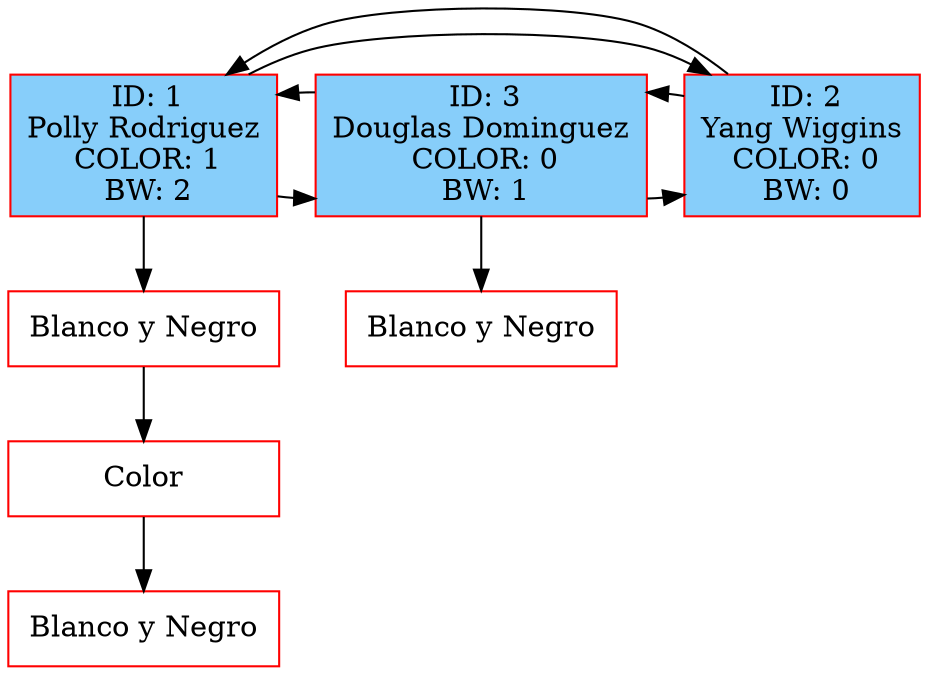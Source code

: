 digraph G { 
node[shape=box, color=red];
nodo1846274136[label=" ID: 1\nPolly Rodriguez\n COLOR: 1\n BW: 2" , style = filled, fillcolor = lightskyblue, group = 1]
nodo1360875712[label="Blanco y Negro" ,width = 1.8, group = 1]
nodo1625635731[label="Color" ,width = 1.8, group = 1]
nodo1580066828[label="Blanco y Negro" ,width = 1.8, group = 1]
nodo1639705018[label=" ID: 3\nDouglas Dominguez\n COLOR: 0\n BW: 1" , style = filled, fillcolor = lightskyblue, group = 2]
nodo491044090[label="Blanco y Negro" ,width = 1.8, group = 2]
nodo1627674070[label=" ID: 2\nYang Wiggins\n COLOR: 0\n BW: 0" , style = filled, fillcolor = lightskyblue, group = 3]
nodo1846274136 -> nodo1639705018;
nodo1846274136 -> nodo1627674070;
nodo1846274136 -> nodo1360875712;
nodo1360875712 -> nodo1625635731;
nodo1625635731 -> nodo1580066828;
nodo1639705018 -> nodo1627674070;
nodo1639705018 -> nodo1846274136;
nodo1639705018 -> nodo491044090;
nodo1627674070 -> nodo1846274136;
nodo1627674070 -> nodo1639705018;
{ rank = same; nodo1846274136; nodo1639705018; nodo1627674070;  }
} 
